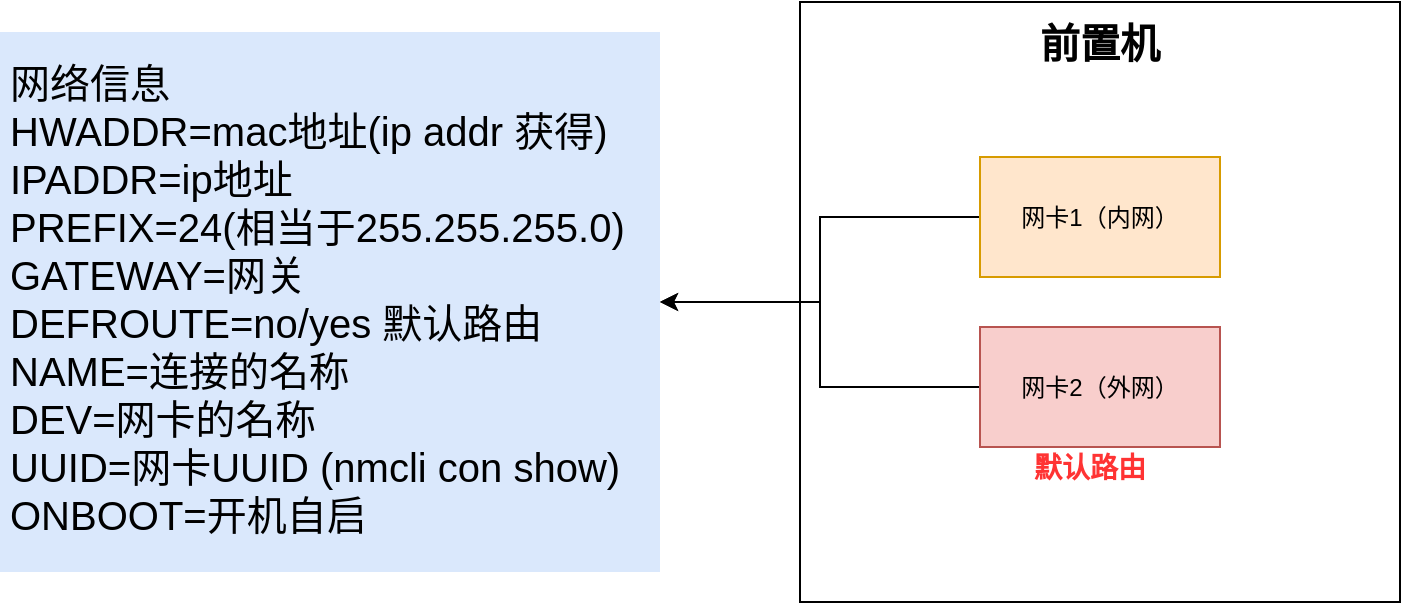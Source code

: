 <mxfile version="14.5.8" type="github">
  <diagram name="Page-1" id="55a83fd1-7818-8e21-69c5-c3457e3827bb">
    <mxGraphModel dx="1185" dy="633" grid="1" gridSize="10" guides="1" tooltips="1" connect="1" arrows="1" fold="1" page="1" pageScale="1" pageWidth="1100" pageHeight="850" background="#ffffff" math="0" shadow="0">
      <root>
        <mxCell id="0" />
        <mxCell id="1" parent="0" />
        <mxCell id="OW-OnKmBLtCe5L21IfXJ-6" value="" style="whiteSpace=wrap;html=1;aspect=fixed;" vertex="1" parent="1">
          <mxGeometry x="470" y="310" width="300" height="300" as="geometry" />
        </mxCell>
        <mxCell id="OW-OnKmBLtCe5L21IfXJ-12" style="edgeStyle=orthogonalEdgeStyle;rounded=0;orthogonalLoop=1;jettySize=auto;html=1;exitX=0;exitY=0.5;exitDx=0;exitDy=0;entryX=1;entryY=0.5;entryDx=0;entryDy=0;fontSize=20;" edge="1" parent="1" source="OW-OnKmBLtCe5L21IfXJ-7" target="OW-OnKmBLtCe5L21IfXJ-11">
          <mxGeometry relative="1" as="geometry" />
        </mxCell>
        <mxCell id="OW-OnKmBLtCe5L21IfXJ-7" value="网卡1（内网）" style="rounded=0;whiteSpace=wrap;html=1;fillColor=#ffe6cc;strokeColor=#d79b00;" vertex="1" parent="1">
          <mxGeometry x="560" y="387.5" width="120" height="60" as="geometry" />
        </mxCell>
        <mxCell id="OW-OnKmBLtCe5L21IfXJ-13" style="edgeStyle=orthogonalEdgeStyle;rounded=0;orthogonalLoop=1;jettySize=auto;html=1;exitX=0;exitY=0.5;exitDx=0;exitDy=0;entryX=1;entryY=0.5;entryDx=0;entryDy=0;fontSize=20;" edge="1" parent="1" source="OW-OnKmBLtCe5L21IfXJ-8" target="OW-OnKmBLtCe5L21IfXJ-11">
          <mxGeometry relative="1" as="geometry" />
        </mxCell>
        <mxCell id="OW-OnKmBLtCe5L21IfXJ-8" value="网卡2（外网）" style="rounded=0;whiteSpace=wrap;html=1;fillColor=#f8cecc;strokeColor=#b85450;" vertex="1" parent="1">
          <mxGeometry x="560" y="472.5" width="120" height="60" as="geometry" />
        </mxCell>
        <mxCell id="OW-OnKmBLtCe5L21IfXJ-9" value="前置机" style="text;html=1;strokeColor=none;fillColor=none;align=center;verticalAlign=middle;whiteSpace=wrap;rounded=0;fontSize=20;fontStyle=1" vertex="1" parent="1">
          <mxGeometry x="560" y="320" width="120" height="20" as="geometry" />
        </mxCell>
        <mxCell id="OW-OnKmBLtCe5L21IfXJ-11" value="&lt;br&gt;网络信息&lt;br&gt;HWADDR=mac地址(ip addr&amp;nbsp;获得)&lt;br&gt;IPADDR=ip地址&lt;br&gt;PREFIX=24(相当于255.255.255.0)&lt;br&gt;GATEWAY=网关&lt;br&gt;DEFROUTE=no/yes&amp;nbsp;默认路由&lt;br&gt;NAME=连接的名称&lt;br&gt;DEV=网卡的名称&lt;br&gt;UUID=网卡UUID (nmcli con show)&lt;br&gt;ONBOOT=开机自启&lt;br&gt;" style="text;html=1;strokeColor=none;fillColor=#dae8fc;spacing=5;spacingTop=-20;whiteSpace=wrap;overflow=hidden;rounded=0;fontSize=20;" vertex="1" parent="1">
          <mxGeometry x="70" y="325" width="330" height="270" as="geometry" />
        </mxCell>
        <mxCell id="OW-OnKmBLtCe5L21IfXJ-14" value="默认路由" style="text;html=1;strokeColor=none;fillColor=none;align=center;verticalAlign=middle;whiteSpace=wrap;rounded=0;fontSize=14;fontColor=#FF3333;fontStyle=1" vertex="1" parent="1">
          <mxGeometry x="550" y="532.5" width="130" height="20" as="geometry" />
        </mxCell>
      </root>
    </mxGraphModel>
  </diagram>
</mxfile>

